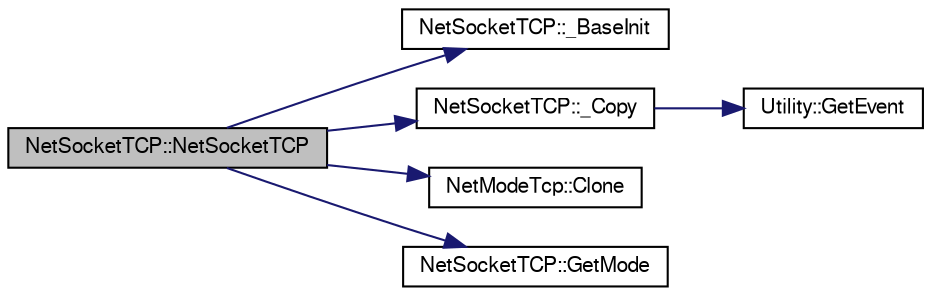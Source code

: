 digraph G
{
  edge [fontname="FreeSans",fontsize="10",labelfontname="FreeSans",labelfontsize="10"];
  node [fontname="FreeSans",fontsize="10",shape=record];
  rankdir=LR;
  Node1 [label="NetSocketTCP::NetSocketTCP",height=0.2,width=0.4,color="black", fillcolor="grey75", style="filled" fontcolor="black"];
  Node1 -> Node2 [color="midnightblue",fontsize="10",style="solid",fontname="FreeSans"];
  Node2 [label="NetSocketTCP::_BaseInit",height=0.2,width=0.4,color="black", fillcolor="white", style="filled",URL="$class_net_socket_t_c_p.html#ae3bbfaa0fa1af5d7186bbbffab610a16"];
  Node1 -> Node3 [color="midnightblue",fontsize="10",style="solid",fontname="FreeSans"];
  Node3 [label="NetSocketTCP::_Copy",height=0.2,width=0.4,color="black", fillcolor="white", style="filled",URL="$class_net_socket_t_c_p.html#ae32e5696eace99d26ebcd56276bca6b3"];
  Node3 -> Node4 [color="midnightblue",fontsize="10",style="solid",fontname="FreeSans"];
  Node4 [label="Utility::GetEvent",height=0.2,width=0.4,color="black", fillcolor="white", style="filled",URL="$class_utility.html#ac4fe98e04185450f534e7cb209a7cf09"];
  Node1 -> Node5 [color="midnightblue",fontsize="10",style="solid",fontname="FreeSans"];
  Node5 [label="NetModeTcp::Clone",height=0.2,width=0.4,color="black", fillcolor="white", style="filled",URL="$class_net_mode_tcp.html#a00d88706d67bfb42eeab24fe9dd0d563"];
  Node1 -> Node6 [color="midnightblue",fontsize="10",style="solid",fontname="FreeSans"];
  Node6 [label="NetSocketTCP::GetMode",height=0.2,width=0.4,color="black", fillcolor="white", style="filled",URL="$class_net_socket_t_c_p.html#ad528efe4a16f0a110f488820d7abbc89"];
}
